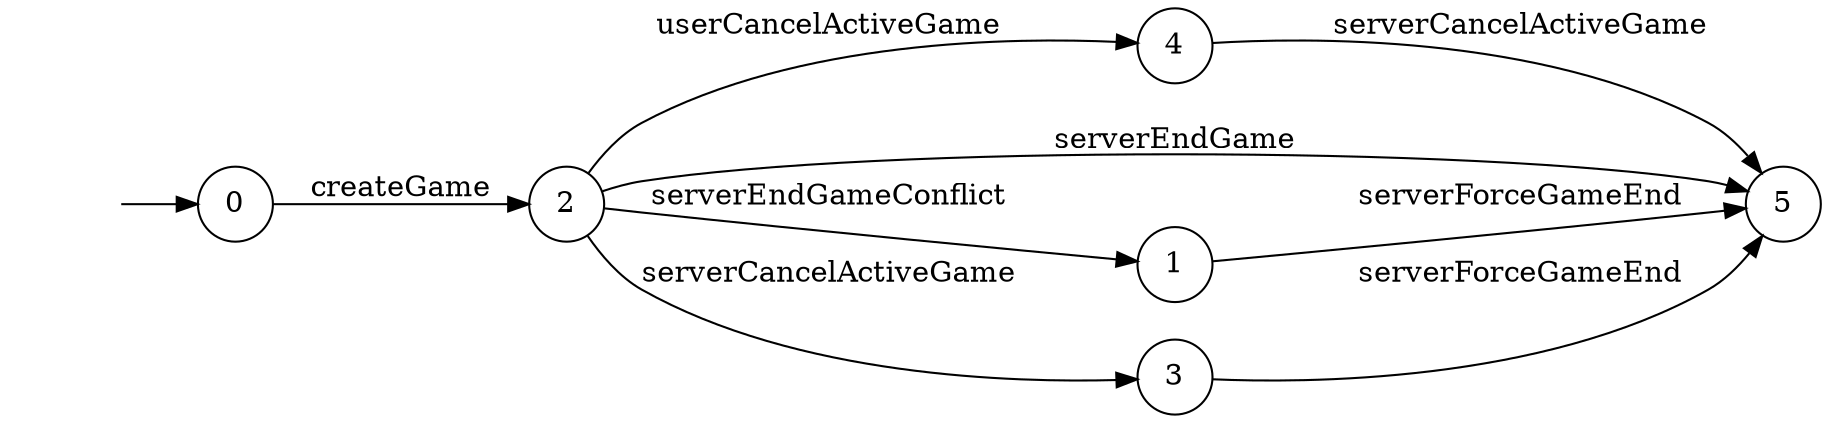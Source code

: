 digraph "./InvConPlus/Dapp-Automata-data/result//gamechannel-fix/0xa867bF8447eC6f614EA996057e3D769b76a8aa0e/GameChannel/FSM-6" {
	graph [rankdir=LR]
	"" [label="" shape=plaintext]
	0 [label=0 shape=circle]
	2 [label=2 shape=circle]
	4 [label=4 shape=circle]
	5 [label=5 shape=circle]
	1 [label=1 shape=circle]
	3 [label=3 shape=circle]
	"" -> 0 [label=""]
	0 -> 2 [label=createGame]
	2 -> 5 [label=serverEndGame]
	2 -> 4 [label=userCancelActiveGame]
	2 -> 3 [label=serverCancelActiveGame]
	2 -> 1 [label=serverEndGameConflict]
	1 -> 5 [label=serverForceGameEnd]
	3 -> 5 [label=serverForceGameEnd]
	4 -> 5 [label=serverCancelActiveGame]
}
